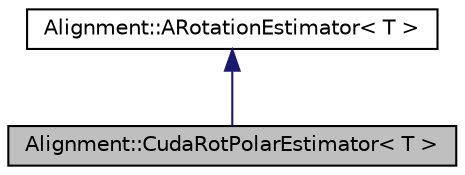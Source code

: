 digraph "Alignment::CudaRotPolarEstimator&lt; T &gt;"
{
  edge [fontname="Helvetica",fontsize="10",labelfontname="Helvetica",labelfontsize="10"];
  node [fontname="Helvetica",fontsize="10",shape=record];
  Node2 [label="Alignment::CudaRotPolarEstimator\< T \>",height=0.2,width=0.4,color="black", fillcolor="grey75", style="filled", fontcolor="black"];
  Node3 -> Node2 [dir="back",color="midnightblue",fontsize="10",style="solid",fontname="Helvetica"];
  Node3 [label="Alignment::ARotationEstimator\< T \>",height=0.2,width=0.4,color="black", fillcolor="white", style="filled",URL="$classAlignment_1_1ARotationEstimator.html"];
}
